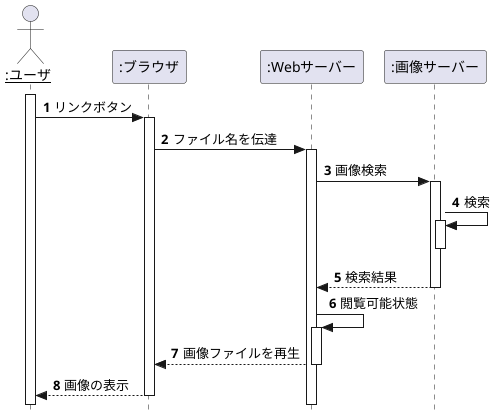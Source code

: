 @startuml  
hide footbox 
autonumber
skinparam style strictuml

Actor "<u>:ユーザ</u>" as user
participant ":ブラウザ" as browser
participant ":Webサーバー" as webserver
participant ":画像サーバー" as imgserver
activate user
    user -> browser:リンクボタン
    activate browser
        browser -> webserver:ファイル名を伝達
            activate webserver
                webserver -> imgserver:画像検索
                activate imgserver
                    imgserver -> imgserver:検索
                    activate imgserver
                    deactivate imgserver
                    webserver <-- imgserver:検索結果
                deactivate imgserver
            webserver -> webserver:閲覧可能状態
            activate webserver
            browser <-- webserver:画像ファイルを再生
            deactivate webserver
    user <-- browser:画像の表示
    deactivate browser

@enduml